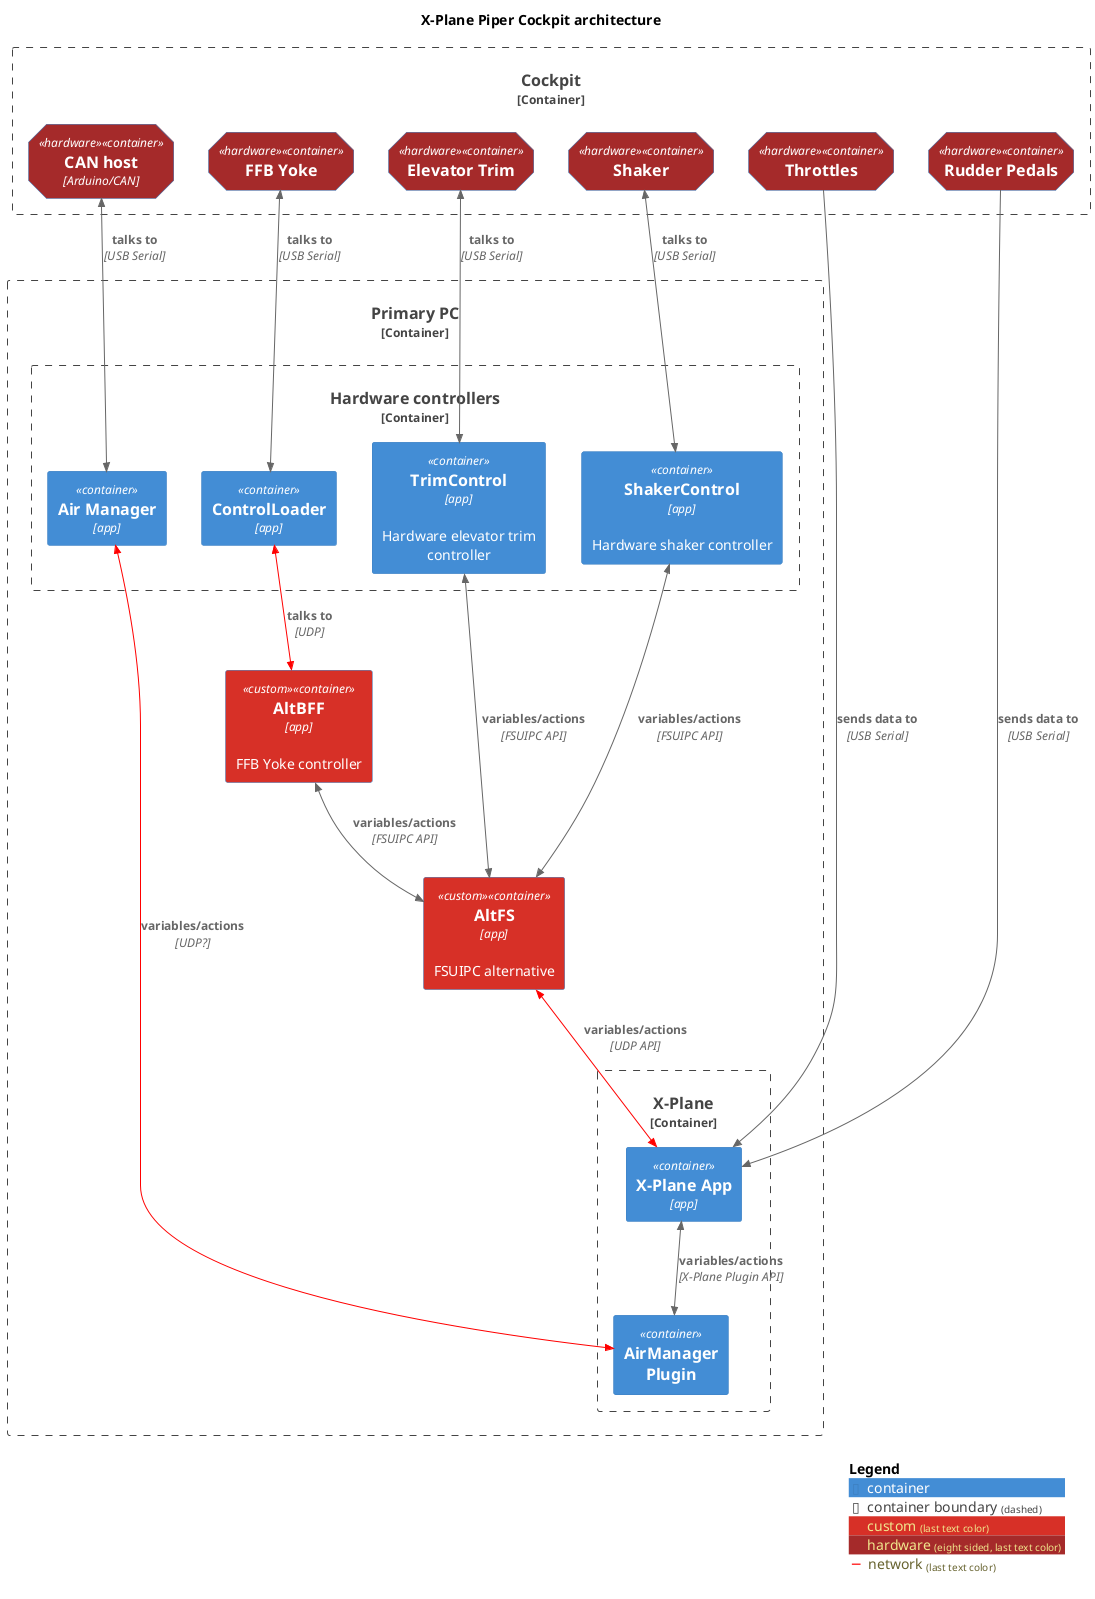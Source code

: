 @startuml
!include <C4/C4_Container>
!include <C4/C4_Deployment>

title X-Plane Piper Cockpit architecture

AddElementTag("custom", $bgColor="#d73027")
AddElementTag("hardware", $bgColor="brown", $shape=EightSidedShape())
AddRelTag("network", $lineColor="red")

Container_Boundary(pc, "Primary PC") {

Container_Boundary(xplane, "X-Plane"){
    Container(xplaneApp, "X-Plane App", $techn="app")
    Container(airManagerPlugin, "AirManager\nPlugin")

    BiRel_D(xplaneApp, airManagerPlugin, "variables/actions", $techn="X-Plane Plugin API")

}

Container(altFS, "AltFS", $techn="app", $descr="FSUIPC alternative", $tags="custom")
BiRel(altFS, xplaneApp, "variables/actions", $techn="UDP API", $tags="network")

Container(altBFF, "AltBFF", $techn="app", $descr="FFB Yoke controller", $tags="custom")
BiRel(altBFF, altFS, "variables/actions", $techn="FSUIPC API")

Container_Boundary(controllers, "Hardware controllers"){
    Container(controlLoader, "ControlLoader", $techn="app")
    BiRel(controlLoader, altBFF, "talks to", $techn="UDP", $tags="network")

    Container(trimControl, "TrimControl", $techn="app", $descr="Hardware elevator trim controller")
    BiRel(trimControl, altFS, "variables/actions", $techn="FSUIPC API")

    Container(shakerControl, "ShakerControl", $techn="app", $descr="Hardware shaker controller")
    BiRel(shakerControl, altFS, "variables/actions", $techn="FSUIPC API")

    Container(airManager, "Air Manager", $techn="app")
    BiRel(airManager, airManagerPlugin, "variables/actions", $techn="UDP?", $tags="network")

}


}


Container_Boundary(cockpit, "Cockpit") {
    Container(ffbYoke, "FFB Yoke", $tags="hardware")
    BiRel(ffbYoke, controlLoader, "talks to", $techn="USB Serial")

    Container(elTrim, "Elevator Trim", $tags="hardware")
    BiRel(elTrim, trimControl, "talks to", $techn="USB Serial")

    Container(canHost, "CAN host", $techn="Arduino/CAN", $tags="hardware")
    BiRel(airManager, canHost, "talks to", $techn="USB Serial")

    Container(shaker, "Shaker", $tags="hardware")
    BiRel(shaker, shakerControl, "talks to", $techn="USB Serial")

    Container(throttles, "Throttles", $tags="hardware")
    Rel(throttles, xplaneApp, "sends data to", $techn="USB Serial")

    Container(rudderPedals, "Rudder Pedals", $tags="hardware")
    Rel(rudderPedals, xplaneApp, "sends data to", $techn="USB Serial")
}

SHOW_LEGEND(false)

@enduml